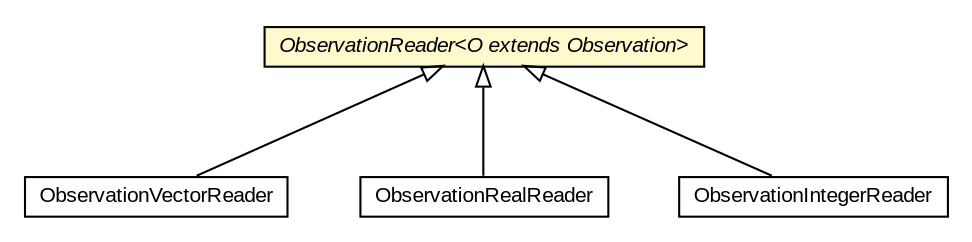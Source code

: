 #!/usr/local/bin/dot
#
# Class diagram 
# Generated by UMLGraph version 5.3 (http://www.umlgraph.org/)
#

digraph G {
	edge [fontname="arial",fontsize=10,labelfontname="arial",labelfontsize=10];
	node [fontname="arial",fontsize=10,shape=plaintext];
	nodesep=0.25;
	ranksep=0.5;
	// be.ac.ulg.montefiore.run.jahmm.io.ObservationVectorReader
	c85756 [label=<<table title="be.ac.ulg.montefiore.run.jahmm.io.ObservationVectorReader" border="0" cellborder="1" cellspacing="0" cellpadding="2" port="p" href="./ObservationVectorReader.html">
		<tr><td><table border="0" cellspacing="0" cellpadding="1">
<tr><td align="center" balign="center"> ObservationVectorReader </td></tr>
		</table></td></tr>
		</table>>, fontname="arial", fontcolor="black", fontsize=10.0];
	// be.ac.ulg.montefiore.run.jahmm.io.ObservationRealReader
	c85760 [label=<<table title="be.ac.ulg.montefiore.run.jahmm.io.ObservationRealReader" border="0" cellborder="1" cellspacing="0" cellpadding="2" port="p" href="./ObservationRealReader.html">
		<tr><td><table border="0" cellspacing="0" cellpadding="1">
<tr><td align="center" balign="center"> ObservationRealReader </td></tr>
		</table></td></tr>
		</table>>, fontname="arial", fontcolor="black", fontsize=10.0];
	// be.ac.ulg.montefiore.run.jahmm.io.ObservationReader<O extends be.ac.ulg.montefiore.run.jahmm.Observation>
	c85761 [label=<<table title="be.ac.ulg.montefiore.run.jahmm.io.ObservationReader" border="0" cellborder="1" cellspacing="0" cellpadding="2" port="p" bgcolor="lemonChiffon" href="./ObservationReader.html">
		<tr><td><table border="0" cellspacing="0" cellpadding="1">
<tr><td align="center" balign="center"><font face="arial italic"> ObservationReader&lt;O extends Observation&gt; </font></td></tr>
		</table></td></tr>
		</table>>, fontname="arial", fontcolor="black", fontsize=10.0];
	// be.ac.ulg.montefiore.run.jahmm.io.ObservationIntegerReader
	c85763 [label=<<table title="be.ac.ulg.montefiore.run.jahmm.io.ObservationIntegerReader" border="0" cellborder="1" cellspacing="0" cellpadding="2" port="p" href="./ObservationIntegerReader.html">
		<tr><td><table border="0" cellspacing="0" cellpadding="1">
<tr><td align="center" balign="center"> ObservationIntegerReader </td></tr>
		</table></td></tr>
		</table>>, fontname="arial", fontcolor="black", fontsize=10.0];
	//be.ac.ulg.montefiore.run.jahmm.io.ObservationVectorReader extends be.ac.ulg.montefiore.run.jahmm.io.ObservationReader<be.ac.ulg.montefiore.run.jahmm.ObservationVector>
	c85761:p -> c85756:p [dir=back,arrowtail=empty];
	//be.ac.ulg.montefiore.run.jahmm.io.ObservationRealReader extends be.ac.ulg.montefiore.run.jahmm.io.ObservationReader<be.ac.ulg.montefiore.run.jahmm.ObservationReal>
	c85761:p -> c85760:p [dir=back,arrowtail=empty];
	//be.ac.ulg.montefiore.run.jahmm.io.ObservationIntegerReader extends be.ac.ulg.montefiore.run.jahmm.io.ObservationReader<be.ac.ulg.montefiore.run.jahmm.ObservationInteger>
	c85761:p -> c85763:p [dir=back,arrowtail=empty];
}

